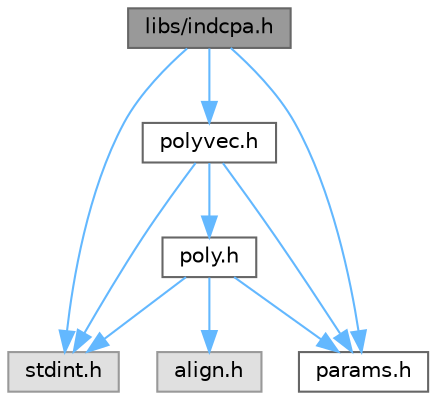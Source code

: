 digraph "libs/indcpa.h"
{
 // LATEX_PDF_SIZE
  bgcolor="transparent";
  edge [fontname=Helvetica,fontsize=10,labelfontname=Helvetica,labelfontsize=10];
  node [fontname=Helvetica,fontsize=10,shape=box,height=0.2,width=0.4];
  Node1 [id="Node000001",label="libs/indcpa.h",height=0.2,width=0.4,color="gray40", fillcolor="grey60", style="filled", fontcolor="black",tooltip=" "];
  Node1 -> Node2 [id="edge10_Node000001_Node000002",color="steelblue1",style="solid",tooltip=" "];
  Node2 [id="Node000002",label="stdint.h",height=0.2,width=0.4,color="grey60", fillcolor="#E0E0E0", style="filled",tooltip=" "];
  Node1 -> Node3 [id="edge11_Node000001_Node000003",color="steelblue1",style="solid",tooltip=" "];
  Node3 [id="Node000003",label="params.h",height=0.2,width=0.4,color="grey40", fillcolor="white", style="filled",URL="$params_8h.html",tooltip=" "];
  Node1 -> Node4 [id="edge12_Node000001_Node000004",color="steelblue1",style="solid",tooltip=" "];
  Node4 [id="Node000004",label="polyvec.h",height=0.2,width=0.4,color="grey40", fillcolor="white", style="filled",URL="$polyvec_8h.html",tooltip="This file defines the polyvec data structure and provides function declarations for operations on pol..."];
  Node4 -> Node2 [id="edge13_Node000004_Node000002",color="steelblue1",style="solid",tooltip=" "];
  Node4 -> Node3 [id="edge14_Node000004_Node000003",color="steelblue1",style="solid",tooltip=" "];
  Node4 -> Node5 [id="edge15_Node000004_Node000005",color="steelblue1",style="solid",tooltip=" "];
  Node5 [id="Node000005",label="poly.h",height=0.2,width=0.4,color="grey40", fillcolor="white", style="filled",URL="$poly_8h.html",tooltip="This file defines the poly data structure and provides function declarations for operations on polyno..."];
  Node5 -> Node2 [id="edge16_Node000005_Node000002",color="steelblue1",style="solid",tooltip=" "];
  Node5 -> Node6 [id="edge17_Node000005_Node000006",color="steelblue1",style="solid",tooltip=" "];
  Node6 [id="Node000006",label="align.h",height=0.2,width=0.4,color="grey60", fillcolor="#E0E0E0", style="filled",tooltip=" "];
  Node5 -> Node3 [id="edge18_Node000005_Node000003",color="steelblue1",style="solid",tooltip=" "];
}
